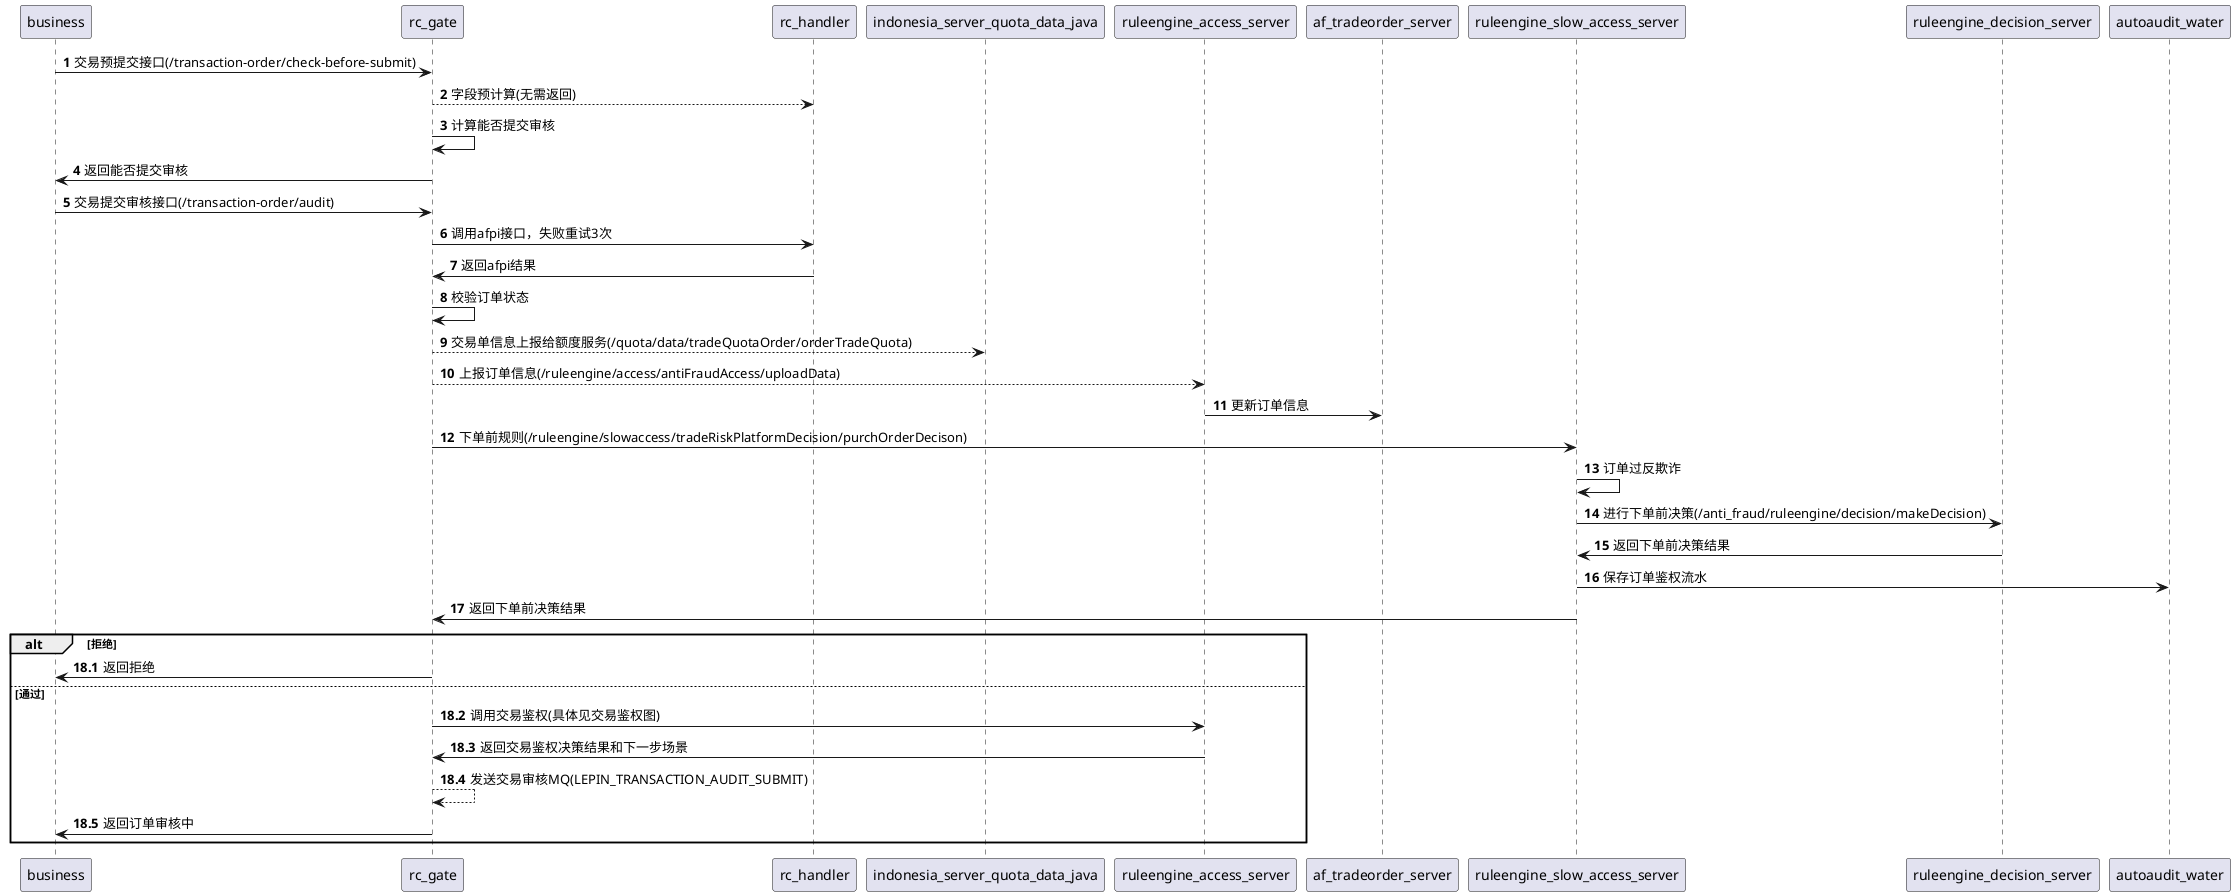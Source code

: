 @startuml
'https://plantuml.com/sequence-diagram

autonumber
business -> rc_gate:交易预提交接口(/transaction-order/check-before-submit)
rc_gate --> rc_handler:字段预计算(无需返回)
rc_gate -> rc_gate:计算能否提交审核
rc_gate -> business: 返回能否提交审核
business -> rc_gate:交易提交审核接口(/transaction-order/audit)
rc_gate -> rc_handler:调用afpi接口，失败重试3次
rc_handler -> rc_gate:返回afpi结果
rc_gate -> rc_gate:校验订单状态
rc_gate --> indonesia_server_quota_data_java:交易单信息上报给额度服务(/quota/data/tradeQuotaOrder/orderTradeQuota)
rc_gate --> ruleengine_access_server:上报订单信息(/ruleengine/access/antiFraudAccess/uploadData)
ruleengine_access_server -> af_tradeorder_server:更新订单信息
rc_gate -> ruleengine_slow_access_server:下单前规则(/ruleengine/slowaccess/tradeRiskPlatformDecision/purchOrderDecison)
ruleengine_slow_access_server -> ruleengine_slow_access_server:订单过反欺诈
ruleengine_slow_access_server -> ruleengine_decision_server:进行下单前决策(/anti_fraud/ruleengine/decision/makeDecision)
ruleengine_decision_server -> ruleengine_slow_access_server:返回下单前决策结果
ruleengine_slow_access_server -> autoaudit_water:保存订单鉴权流水
ruleengine_slow_access_server -> rc_gate:返回下单前决策结果
autonumber 18
alt 拒绝
autonumber 18.1
rc_gate->business:返回拒绝
else 通过
rc_gate -> ruleengine_access_server:调用交易鉴权(具体见交易鉴权图)
ruleengine_access_server -> rc_gate:返回交易鉴权决策结果和下一步场景
rc_gate --> rc_gate:发送交易审核MQ(LEPIN_TRANSACTION_AUDIT_SUBMIT)
rc_gate -> business:返回订单审核中
end

@enduml